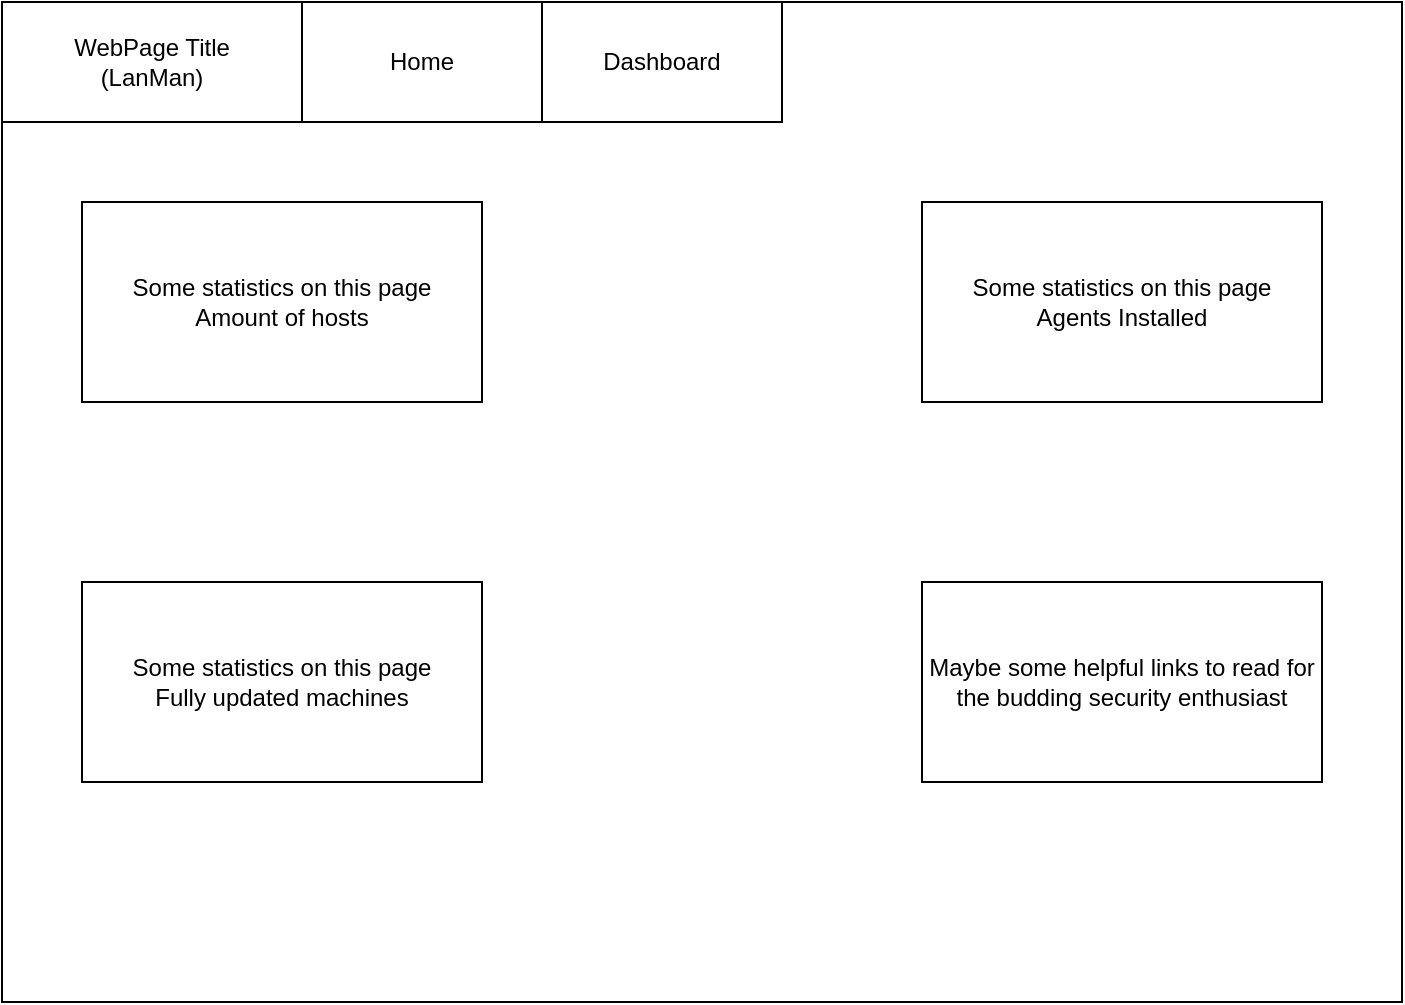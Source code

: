 <mxfile version="15.6.5" type="device"><diagram id="6XKv6dWVMQcBokXXRok4" name="Page-1"><mxGraphModel dx="1422" dy="732" grid="1" gridSize="10" guides="1" tooltips="1" connect="1" arrows="1" fold="1" page="1" pageScale="1" pageWidth="827" pageHeight="1169" math="0" shadow="0"><root><mxCell id="0"/><mxCell id="1" parent="0"/><mxCell id="7BCfZmOFutXJZRtFcDlz-1" value="" style="rounded=0;whiteSpace=wrap;html=1;fillColor=default;strokeColor=default;fontColor=default;" vertex="1" parent="1"><mxGeometry x="80" y="160" width="700" height="500" as="geometry"/></mxCell><mxCell id="7BCfZmOFutXJZRtFcDlz-2" value="WebPage Title&lt;br&gt;(LanMan)" style="rounded=0;whiteSpace=wrap;html=1;fontColor=default;strokeColor=default;fillColor=default;" vertex="1" parent="1"><mxGeometry x="80" y="160" width="150" height="60" as="geometry"/></mxCell><mxCell id="7BCfZmOFutXJZRtFcDlz-3" value="Home" style="rounded=0;whiteSpace=wrap;html=1;fontColor=default;strokeColor=default;fillColor=default;" vertex="1" parent="1"><mxGeometry x="230" y="160" width="120" height="60" as="geometry"/></mxCell><mxCell id="7BCfZmOFutXJZRtFcDlz-4" value="Dashboard" style="rounded=0;whiteSpace=wrap;html=1;fontColor=default;strokeColor=default;fillColor=default;" vertex="1" parent="1"><mxGeometry x="350" y="160" width="120" height="60" as="geometry"/></mxCell><mxCell id="7BCfZmOFutXJZRtFcDlz-5" value="Some statistics on this page&lt;br&gt;Amount of hosts" style="rounded=0;whiteSpace=wrap;html=1;fillColor=default;strokeColor=default;fontColor=default;" vertex="1" parent="1"><mxGeometry x="120" y="260" width="200" height="100" as="geometry"/></mxCell><mxCell id="7BCfZmOFutXJZRtFcDlz-6" value="Some statistics on this page&lt;br&gt;Agents Installed" style="rounded=0;whiteSpace=wrap;html=1;fillColor=default;strokeColor=default;fontColor=default;" vertex="1" parent="1"><mxGeometry x="540" y="260" width="200" height="100" as="geometry"/></mxCell><mxCell id="7BCfZmOFutXJZRtFcDlz-7" value="Some statistics on this page&lt;br&gt;Fully updated machines" style="rounded=0;whiteSpace=wrap;html=1;fillColor=default;strokeColor=default;fontColor=default;" vertex="1" parent="1"><mxGeometry x="120" y="450" width="200" height="100" as="geometry"/></mxCell><mxCell id="7BCfZmOFutXJZRtFcDlz-8" value="Maybe some helpful links to read for the budding security enthusiast" style="rounded=0;whiteSpace=wrap;html=1;fillColor=default;strokeColor=default;fontColor=default;" vertex="1" parent="1"><mxGeometry x="540" y="450" width="200" height="100" as="geometry"/></mxCell></root></mxGraphModel></diagram></mxfile>